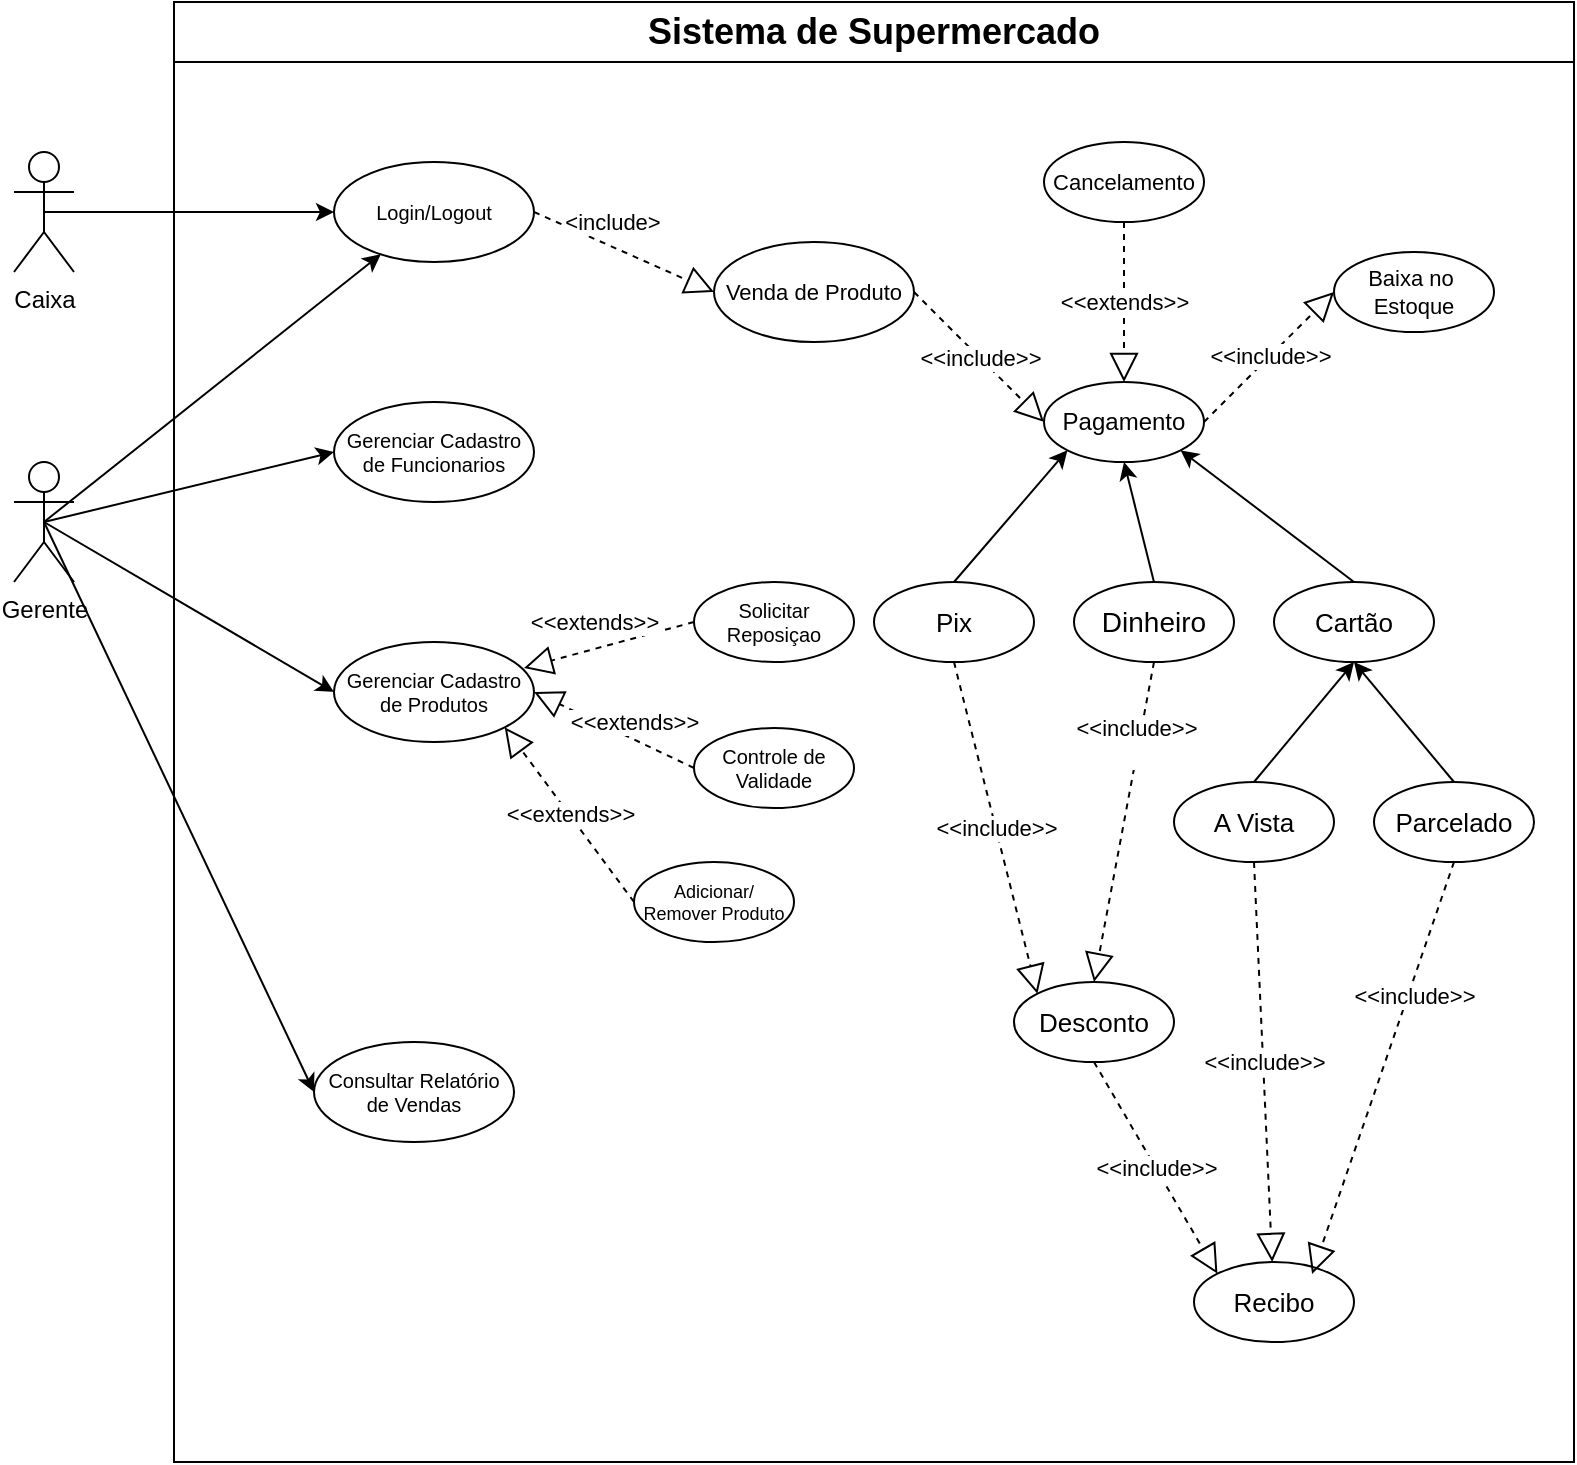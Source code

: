 <mxfile version="27.1.0">
  <diagram name="Page-1" id="e7e014a7-5840-1c2e-5031-d8a46d1fe8dd">
    <mxGraphModel grid="1" page="1" gridSize="10" guides="1" tooltips="1" connect="1" arrows="1" fold="1" pageScale="1" pageWidth="1169" pageHeight="826" background="none" math="0" shadow="0">
      <root>
        <mxCell id="0" />
        <mxCell id="1" parent="0" />
        <mxCell id="wCYUpBFyNO2nw9wWK0XW-50" value="&lt;h4 style=&quot;margin-top: 0px; padding-bottom: 0px; margin-bottom: 0px;&quot;&gt;&lt;br&gt;&lt;/h4&gt;" style="rounded=0;whiteSpace=wrap;html=1;gradientColor=none;fillColor=none;align=left;" vertex="1" parent="1">
          <mxGeometry x="110" y="50" width="700" height="730" as="geometry" />
        </mxCell>
        <mxCell id="oKkLIn8GN4764wAvx9i3-14" style="rounded=0;orthogonalLoop=1;jettySize=auto;html=1;exitX=0.5;exitY=0.5;exitDx=0;exitDy=0;exitPerimeter=0;entryX=0;entryY=0.5;entryDx=0;entryDy=0;" edge="1" parent="1" source="wCYUpBFyNO2nw9wWK0XW-41" target="wCYUpBFyNO2nw9wWK0XW-55">
          <mxGeometry relative="1" as="geometry" />
        </mxCell>
        <mxCell id="wCYUpBFyNO2nw9wWK0XW-41" value="Caixa&lt;div&gt;&lt;br&gt;&lt;/div&gt;" style="shape=umlActor;verticalLabelPosition=bottom;verticalAlign=top;html=1;" vertex="1" parent="1">
          <mxGeometry x="30" y="125" width="30" height="60" as="geometry" />
        </mxCell>
        <mxCell id="oKkLIn8GN4764wAvx9i3-15" style="rounded=0;orthogonalLoop=1;jettySize=auto;html=1;exitX=0.5;exitY=0.5;exitDx=0;exitDy=0;exitPerimeter=0;" edge="1" parent="1" source="wCYUpBFyNO2nw9wWK0XW-49" target="wCYUpBFyNO2nw9wWK0XW-55">
          <mxGeometry relative="1" as="geometry" />
        </mxCell>
        <mxCell id="oKkLIn8GN4764wAvx9i3-16" style="rounded=0;orthogonalLoop=1;jettySize=auto;html=1;exitX=0.5;exitY=0.5;exitDx=0;exitDy=0;exitPerimeter=0;entryX=0;entryY=0.5;entryDx=0;entryDy=0;" edge="1" parent="1" source="wCYUpBFyNO2nw9wWK0XW-49" target="KTwk-XYR9jKI6FYCV8iE-15">
          <mxGeometry relative="1" as="geometry" />
        </mxCell>
        <mxCell id="oKkLIn8GN4764wAvx9i3-17" style="rounded=0;orthogonalLoop=1;jettySize=auto;html=1;exitX=0.5;exitY=0.5;exitDx=0;exitDy=0;exitPerimeter=0;entryX=0;entryY=0.5;entryDx=0;entryDy=0;" edge="1" parent="1" source="wCYUpBFyNO2nw9wWK0XW-49" target="KTwk-XYR9jKI6FYCV8iE-14">
          <mxGeometry relative="1" as="geometry" />
        </mxCell>
        <mxCell id="oKkLIn8GN4764wAvx9i3-18" style="rounded=0;orthogonalLoop=1;jettySize=auto;html=1;exitX=0.5;exitY=0.5;exitDx=0;exitDy=0;exitPerimeter=0;entryX=0;entryY=0.5;entryDx=0;entryDy=0;" edge="1" parent="1" source="wCYUpBFyNO2nw9wWK0XW-49" target="KTwk-XYR9jKI6FYCV8iE-16">
          <mxGeometry relative="1" as="geometry" />
        </mxCell>
        <mxCell id="wCYUpBFyNO2nw9wWK0XW-49" value="Gerente" style="shape=umlActor;verticalLabelPosition=bottom;verticalAlign=top;html=1;" vertex="1" parent="1">
          <mxGeometry x="30" y="280" width="30" height="60" as="geometry" />
        </mxCell>
        <mxCell id="wCYUpBFyNO2nw9wWK0XW-51" value="&lt;font style=&quot;font-size: 18px;&quot;&gt;Sistema de Supermercado&lt;/font&gt;" style="text;html=1;align=center;verticalAlign=middle;whiteSpace=wrap;rounded=0;fontStyle=1;fontSize=13;strokeColor=default;" vertex="1" parent="1">
          <mxGeometry x="110" y="50" width="700" height="30" as="geometry" />
        </mxCell>
        <mxCell id="wCYUpBFyNO2nw9wWK0XW-55" value="Login/Logout" style="ellipse;whiteSpace=wrap;html=1;fontSize=10;fontStyle=0" vertex="1" parent="1">
          <mxGeometry x="190" y="130" width="100" height="50" as="geometry" />
        </mxCell>
        <mxCell id="KTwk-XYR9jKI6FYCV8iE-14" value="Gerenciar Cadastro de Produtos" style="ellipse;whiteSpace=wrap;html=1;fontSize=10;fontStyle=0" vertex="1" parent="1">
          <mxGeometry x="190" y="370" width="100" height="50" as="geometry" />
        </mxCell>
        <mxCell id="KTwk-XYR9jKI6FYCV8iE-15" value="Gerenciar Cadastro de Funcionarios" style="ellipse;whiteSpace=wrap;html=1;fontSize=10;fontStyle=0" vertex="1" parent="1">
          <mxGeometry x="190" y="250" width="100" height="50" as="geometry" />
        </mxCell>
        <mxCell id="KTwk-XYR9jKI6FYCV8iE-16" value="Consultar Relatório de Vendas" style="ellipse;whiteSpace=wrap;html=1;fontSize=10;fontStyle=0" vertex="1" parent="1">
          <mxGeometry x="180" y="570" width="100" height="50" as="geometry" />
        </mxCell>
        <mxCell id="KTwk-XYR9jKI6FYCV8iE-28" value="Venda de Produto" style="ellipse;whiteSpace=wrap;html=1;fontSize=11;fontStyle=0" vertex="1" parent="1">
          <mxGeometry x="380" y="170" width="100" height="50" as="geometry" />
        </mxCell>
        <mxCell id="KTwk-XYR9jKI6FYCV8iE-29" value="Pagamento" style="ellipse;whiteSpace=wrap;html=1;fontSize=12;fontStyle=0" vertex="1" parent="1">
          <mxGeometry x="545" y="240" width="80" height="40" as="geometry" />
        </mxCell>
        <mxCell id="oKkLIn8GN4764wAvx9i3-5" value="Cancelamento" style="ellipse;whiteSpace=wrap;html=1;fontSize=11;fontStyle=0" vertex="1" parent="1">
          <mxGeometry x="545" y="120" width="80" height="40" as="geometry" />
        </mxCell>
        <mxCell id="oKkLIn8GN4764wAvx9i3-42" style="edgeStyle=none;rounded=0;orthogonalLoop=1;jettySize=auto;html=1;exitX=0.5;exitY=0;exitDx=0;exitDy=0;entryX=0.5;entryY=1;entryDx=0;entryDy=0;" edge="1" parent="1" source="oKkLIn8GN4764wAvx9i3-6" target="KTwk-XYR9jKI6FYCV8iE-29">
          <mxGeometry relative="1" as="geometry" />
        </mxCell>
        <mxCell id="oKkLIn8GN4764wAvx9i3-6" value="Dinheiro" style="ellipse;whiteSpace=wrap;html=1;fontSize=14;fontStyle=0" vertex="1" parent="1">
          <mxGeometry x="560" y="340" width="80" height="40" as="geometry" />
        </mxCell>
        <mxCell id="oKkLIn8GN4764wAvx9i3-43" style="edgeStyle=none;rounded=0;orthogonalLoop=1;jettySize=auto;html=1;exitX=0.5;exitY=0;exitDx=0;exitDy=0;entryX=1;entryY=1;entryDx=0;entryDy=0;" edge="1" parent="1" source="oKkLIn8GN4764wAvx9i3-7" target="KTwk-XYR9jKI6FYCV8iE-29">
          <mxGeometry relative="1" as="geometry" />
        </mxCell>
        <mxCell id="oKkLIn8GN4764wAvx9i3-7" value="Cartão" style="ellipse;whiteSpace=wrap;html=1;fontSize=13;fontStyle=0" vertex="1" parent="1">
          <mxGeometry x="660" y="340" width="80" height="40" as="geometry" />
        </mxCell>
        <mxCell id="oKkLIn8GN4764wAvx9i3-41" style="edgeStyle=none;rounded=0;orthogonalLoop=1;jettySize=auto;html=1;exitX=0.5;exitY=0;exitDx=0;exitDy=0;entryX=0;entryY=1;entryDx=0;entryDy=0;" edge="1" parent="1" source="oKkLIn8GN4764wAvx9i3-8" target="KTwk-XYR9jKI6FYCV8iE-29">
          <mxGeometry relative="1" as="geometry" />
        </mxCell>
        <mxCell id="oKkLIn8GN4764wAvx9i3-8" value="Pix" style="ellipse;whiteSpace=wrap;html=1;fontSize=13;fontStyle=0" vertex="1" parent="1">
          <mxGeometry x="460" y="340" width="80" height="40" as="geometry" />
        </mxCell>
        <mxCell id="oKkLIn8GN4764wAvx9i3-50" style="edgeStyle=none;rounded=0;orthogonalLoop=1;jettySize=auto;html=1;exitX=0.5;exitY=0;exitDx=0;exitDy=0;entryX=0.5;entryY=1;entryDx=0;entryDy=0;" edge="1" parent="1" source="oKkLIn8GN4764wAvx9i3-9" target="oKkLIn8GN4764wAvx9i3-7">
          <mxGeometry relative="1" as="geometry" />
        </mxCell>
        <mxCell id="oKkLIn8GN4764wAvx9i3-9" value="A Vista" style="ellipse;whiteSpace=wrap;html=1;fontSize=13;fontStyle=0" vertex="1" parent="1">
          <mxGeometry x="610" y="440" width="80" height="40" as="geometry" />
        </mxCell>
        <mxCell id="oKkLIn8GN4764wAvx9i3-51" style="edgeStyle=none;rounded=0;orthogonalLoop=1;jettySize=auto;html=1;exitX=0.5;exitY=0;exitDx=0;exitDy=0;" edge="1" parent="1" source="oKkLIn8GN4764wAvx9i3-10">
          <mxGeometry relative="1" as="geometry">
            <mxPoint x="700" y="380" as="targetPoint" />
          </mxGeometry>
        </mxCell>
        <mxCell id="oKkLIn8GN4764wAvx9i3-10" value="Parcelado" style="ellipse;whiteSpace=wrap;html=1;fontSize=13;fontStyle=0" vertex="1" parent="1">
          <mxGeometry x="710" y="440" width="80" height="40" as="geometry" />
        </mxCell>
        <mxCell id="oKkLIn8GN4764wAvx9i3-11" value="Baixa no&amp;nbsp;&lt;div&gt;Estoque&lt;/div&gt;" style="ellipse;whiteSpace=wrap;html=1;fontSize=11;fontStyle=0" vertex="1" parent="1">
          <mxGeometry x="690" y="175" width="80" height="40" as="geometry" />
        </mxCell>
        <mxCell id="oKkLIn8GN4764wAvx9i3-12" value="Desconto" style="ellipse;whiteSpace=wrap;html=1;fontSize=13;fontStyle=0" vertex="1" parent="1">
          <mxGeometry x="530" y="540" width="80" height="40" as="geometry" />
        </mxCell>
        <mxCell id="oKkLIn8GN4764wAvx9i3-13" value="Recibo" style="ellipse;whiteSpace=wrap;html=1;fontSize=13;fontStyle=0" vertex="1" parent="1">
          <mxGeometry x="620" y="680" width="80" height="40" as="geometry" />
        </mxCell>
        <mxCell id="oKkLIn8GN4764wAvx9i3-20" value="Controle de Validade" style="ellipse;whiteSpace=wrap;html=1;fontSize=10;fontStyle=0" vertex="1" parent="1">
          <mxGeometry x="370" y="413" width="80" height="40" as="geometry" />
        </mxCell>
        <mxCell id="oKkLIn8GN4764wAvx9i3-21" value="Solicitar Reposiçao" style="ellipse;whiteSpace=wrap;html=1;fontSize=10;fontStyle=0" vertex="1" parent="1">
          <mxGeometry x="370" y="340" width="80" height="40" as="geometry" />
        </mxCell>
        <mxCell id="oKkLIn8GN4764wAvx9i3-22" value="Adicionar/ Remover Produto" style="ellipse;whiteSpace=wrap;html=1;fontSize=9;fontStyle=0" vertex="1" parent="1">
          <mxGeometry x="340" y="480" width="80" height="40" as="geometry" />
        </mxCell>
        <mxCell id="oKkLIn8GN4764wAvx9i3-37" value="&amp;lt;&amp;lt;include&amp;gt;&amp;gt;" style="endArrow=block;dashed=1;endFill=0;endSize=12;html=1;rounded=0;exitX=1;exitY=0.5;exitDx=0;exitDy=0;entryX=0;entryY=0.5;entryDx=0;entryDy=0;" edge="1" parent="1" source="KTwk-XYR9jKI6FYCV8iE-28" target="KTwk-XYR9jKI6FYCV8iE-29">
          <mxGeometry width="160" relative="1" as="geometry">
            <mxPoint x="640" y="420" as="sourcePoint" />
            <mxPoint x="800" y="420" as="targetPoint" />
          </mxGeometry>
        </mxCell>
        <mxCell id="oKkLIn8GN4764wAvx9i3-38" value="&amp;lt;include&amp;gt;" style="endArrow=block;dashed=1;endFill=0;endSize=12;html=1;rounded=0;exitX=1;exitY=0.5;exitDx=0;exitDy=0;entryX=0;entryY=0.5;entryDx=0;entryDy=0;" edge="1" parent="1" source="wCYUpBFyNO2nw9wWK0XW-55" target="KTwk-XYR9jKI6FYCV8iE-28">
          <mxGeometry x="-0.216" y="12" width="160" relative="1" as="geometry">
            <mxPoint x="540" y="240" as="sourcePoint" />
            <mxPoint x="635" y="315" as="targetPoint" />
            <mxPoint x="-1" as="offset" />
          </mxGeometry>
        </mxCell>
        <mxCell id="oKkLIn8GN4764wAvx9i3-39" value="&amp;lt;&amp;lt;extends&amp;gt;&amp;gt;" style="endArrow=block;dashed=1;endFill=0;endSize=12;html=1;rounded=0;exitX=0.5;exitY=1;exitDx=0;exitDy=0;entryX=0.5;entryY=0;entryDx=0;entryDy=0;" edge="1" parent="1" source="oKkLIn8GN4764wAvx9i3-5" target="KTwk-XYR9jKI6FYCV8iE-29">
          <mxGeometry width="160" relative="1" as="geometry">
            <mxPoint x="540" y="290" as="sourcePoint" />
            <mxPoint x="635" y="365" as="targetPoint" />
          </mxGeometry>
        </mxCell>
        <mxCell id="oKkLIn8GN4764wAvx9i3-40" value="&amp;lt;&amp;lt;include&amp;gt;&amp;gt;" style="endArrow=block;dashed=1;endFill=0;endSize=12;html=1;rounded=0;exitX=1;exitY=0.5;exitDx=0;exitDy=0;entryX=0;entryY=0.5;entryDx=0;entryDy=0;" edge="1" parent="1" source="KTwk-XYR9jKI6FYCV8iE-29" target="oKkLIn8GN4764wAvx9i3-11">
          <mxGeometry width="160" relative="1" as="geometry">
            <mxPoint x="680" y="300" as="sourcePoint" />
            <mxPoint x="775" y="375" as="targetPoint" />
          </mxGeometry>
        </mxCell>
        <mxCell id="oKkLIn8GN4764wAvx9i3-44" value="&amp;lt;&amp;lt;include&amp;gt;&amp;gt;&lt;div&gt;&lt;br&gt;&lt;/div&gt;" style="endArrow=block;dashed=1;endFill=0;endSize=12;html=1;rounded=0;exitX=0.5;exitY=1;exitDx=0;exitDy=0;entryX=0.5;entryY=0;entryDx=0;entryDy=0;" edge="1" parent="1" source="oKkLIn8GN4764wAvx9i3-6" target="oKkLIn8GN4764wAvx9i3-12">
          <mxGeometry x="-0.498" y="-1" width="160" relative="1" as="geometry">
            <mxPoint x="700" y="470" as="sourcePoint" />
            <mxPoint x="795" y="545" as="targetPoint" />
            <mxPoint as="offset" />
          </mxGeometry>
        </mxCell>
        <mxCell id="oKkLIn8GN4764wAvx9i3-45" value="&amp;lt;&amp;lt;include&amp;gt;&amp;gt;" style="endArrow=block;dashed=1;endFill=0;endSize=12;html=1;rounded=0;exitX=0.5;exitY=1;exitDx=0;exitDy=0;entryX=0;entryY=0;entryDx=0;entryDy=0;" edge="1" parent="1" source="oKkLIn8GN4764wAvx9i3-8" target="oKkLIn8GN4764wAvx9i3-12">
          <mxGeometry width="160" relative="1" as="geometry">
            <mxPoint x="530" y="440" as="sourcePoint" />
            <mxPoint x="625" y="515" as="targetPoint" />
          </mxGeometry>
        </mxCell>
        <mxCell id="oKkLIn8GN4764wAvx9i3-47" value="&amp;lt;&amp;lt;include&amp;gt;&amp;gt;" style="endArrow=block;dashed=1;endFill=0;endSize=12;html=1;rounded=0;exitX=0.5;exitY=1;exitDx=0;exitDy=0;" edge="1" parent="1" source="oKkLIn8GN4764wAvx9i3-9" target="oKkLIn8GN4764wAvx9i3-13">
          <mxGeometry width="160" relative="1" as="geometry">
            <mxPoint x="700" y="600" as="sourcePoint" />
            <mxPoint x="795" y="675" as="targetPoint" />
          </mxGeometry>
        </mxCell>
        <mxCell id="oKkLIn8GN4764wAvx9i3-48" value="&amp;lt;&amp;lt;include&amp;gt;&amp;gt;" style="endArrow=block;dashed=1;endFill=0;endSize=12;html=1;rounded=0;exitX=0.5;exitY=1;exitDx=0;exitDy=0;entryX=0;entryY=0;entryDx=0;entryDy=0;" edge="1" parent="1" source="oKkLIn8GN4764wAvx9i3-12" target="oKkLIn8GN4764wAvx9i3-13">
          <mxGeometry width="160" relative="1" as="geometry">
            <mxPoint x="600" y="640" as="sourcePoint" />
            <mxPoint x="695" y="715" as="targetPoint" />
          </mxGeometry>
        </mxCell>
        <mxCell id="oKkLIn8GN4764wAvx9i3-49" value="&amp;lt;&amp;lt;include&amp;gt;&amp;gt;" style="endArrow=block;dashed=1;endFill=0;endSize=12;html=1;rounded=0;exitX=0.5;exitY=1;exitDx=0;exitDy=0;entryX=0.738;entryY=0.15;entryDx=0;entryDy=0;entryPerimeter=0;" edge="1" parent="1" source="oKkLIn8GN4764wAvx9i3-10" target="oKkLIn8GN4764wAvx9i3-13">
          <mxGeometry x="-0.36" y="3" width="160" relative="1" as="geometry">
            <mxPoint x="780" y="640" as="sourcePoint" />
            <mxPoint x="875" y="715" as="targetPoint" />
            <mxPoint as="offset" />
          </mxGeometry>
        </mxCell>
        <mxCell id="oKkLIn8GN4764wAvx9i3-53" value="&amp;lt;&amp;lt;extends&amp;gt;&amp;gt;" style="endArrow=block;dashed=1;endFill=0;endSize=12;html=1;rounded=0;exitX=0;exitY=0.5;exitDx=0;exitDy=0;entryX=1;entryY=1;entryDx=0;entryDy=0;" edge="1" parent="1" source="oKkLIn8GN4764wAvx9i3-22" target="KTwk-XYR9jKI6FYCV8iE-14">
          <mxGeometry width="160" relative="1" as="geometry">
            <mxPoint x="360" y="580" as="sourcePoint" />
            <mxPoint x="412" y="746" as="targetPoint" />
          </mxGeometry>
        </mxCell>
        <mxCell id="oKkLIn8GN4764wAvx9i3-54" value="&amp;lt;&amp;lt;extends&amp;gt;&amp;gt;" style="endArrow=block;dashed=1;endFill=0;endSize=12;html=1;rounded=0;exitX=0;exitY=0.5;exitDx=0;exitDy=0;entryX=1;entryY=0.5;entryDx=0;entryDy=0;" edge="1" parent="1" source="oKkLIn8GN4764wAvx9i3-20" target="KTwk-XYR9jKI6FYCV8iE-14">
          <mxGeometry x="-0.165" y="-8" width="160" relative="1" as="geometry">
            <mxPoint x="420" y="450" as="sourcePoint" />
            <mxPoint x="472" y="616" as="targetPoint" />
            <mxPoint as="offset" />
          </mxGeometry>
        </mxCell>
        <mxCell id="oKkLIn8GN4764wAvx9i3-55" value="&amp;lt;&amp;lt;extends&amp;gt;&amp;gt;" style="endArrow=block;dashed=1;endFill=0;endSize=12;html=1;rounded=0;exitX=0;exitY=0.5;exitDx=0;exitDy=0;entryX=0.95;entryY=0.26;entryDx=0;entryDy=0;entryPerimeter=0;" edge="1" parent="1" source="oKkLIn8GN4764wAvx9i3-21" target="KTwk-XYR9jKI6FYCV8iE-14">
          <mxGeometry x="0.094" y="-13" width="160" relative="1" as="geometry">
            <mxPoint x="310" y="370" as="sourcePoint" />
            <mxPoint x="362" y="536" as="targetPoint" />
            <mxPoint as="offset" />
          </mxGeometry>
        </mxCell>
      </root>
    </mxGraphModel>
  </diagram>
</mxfile>
